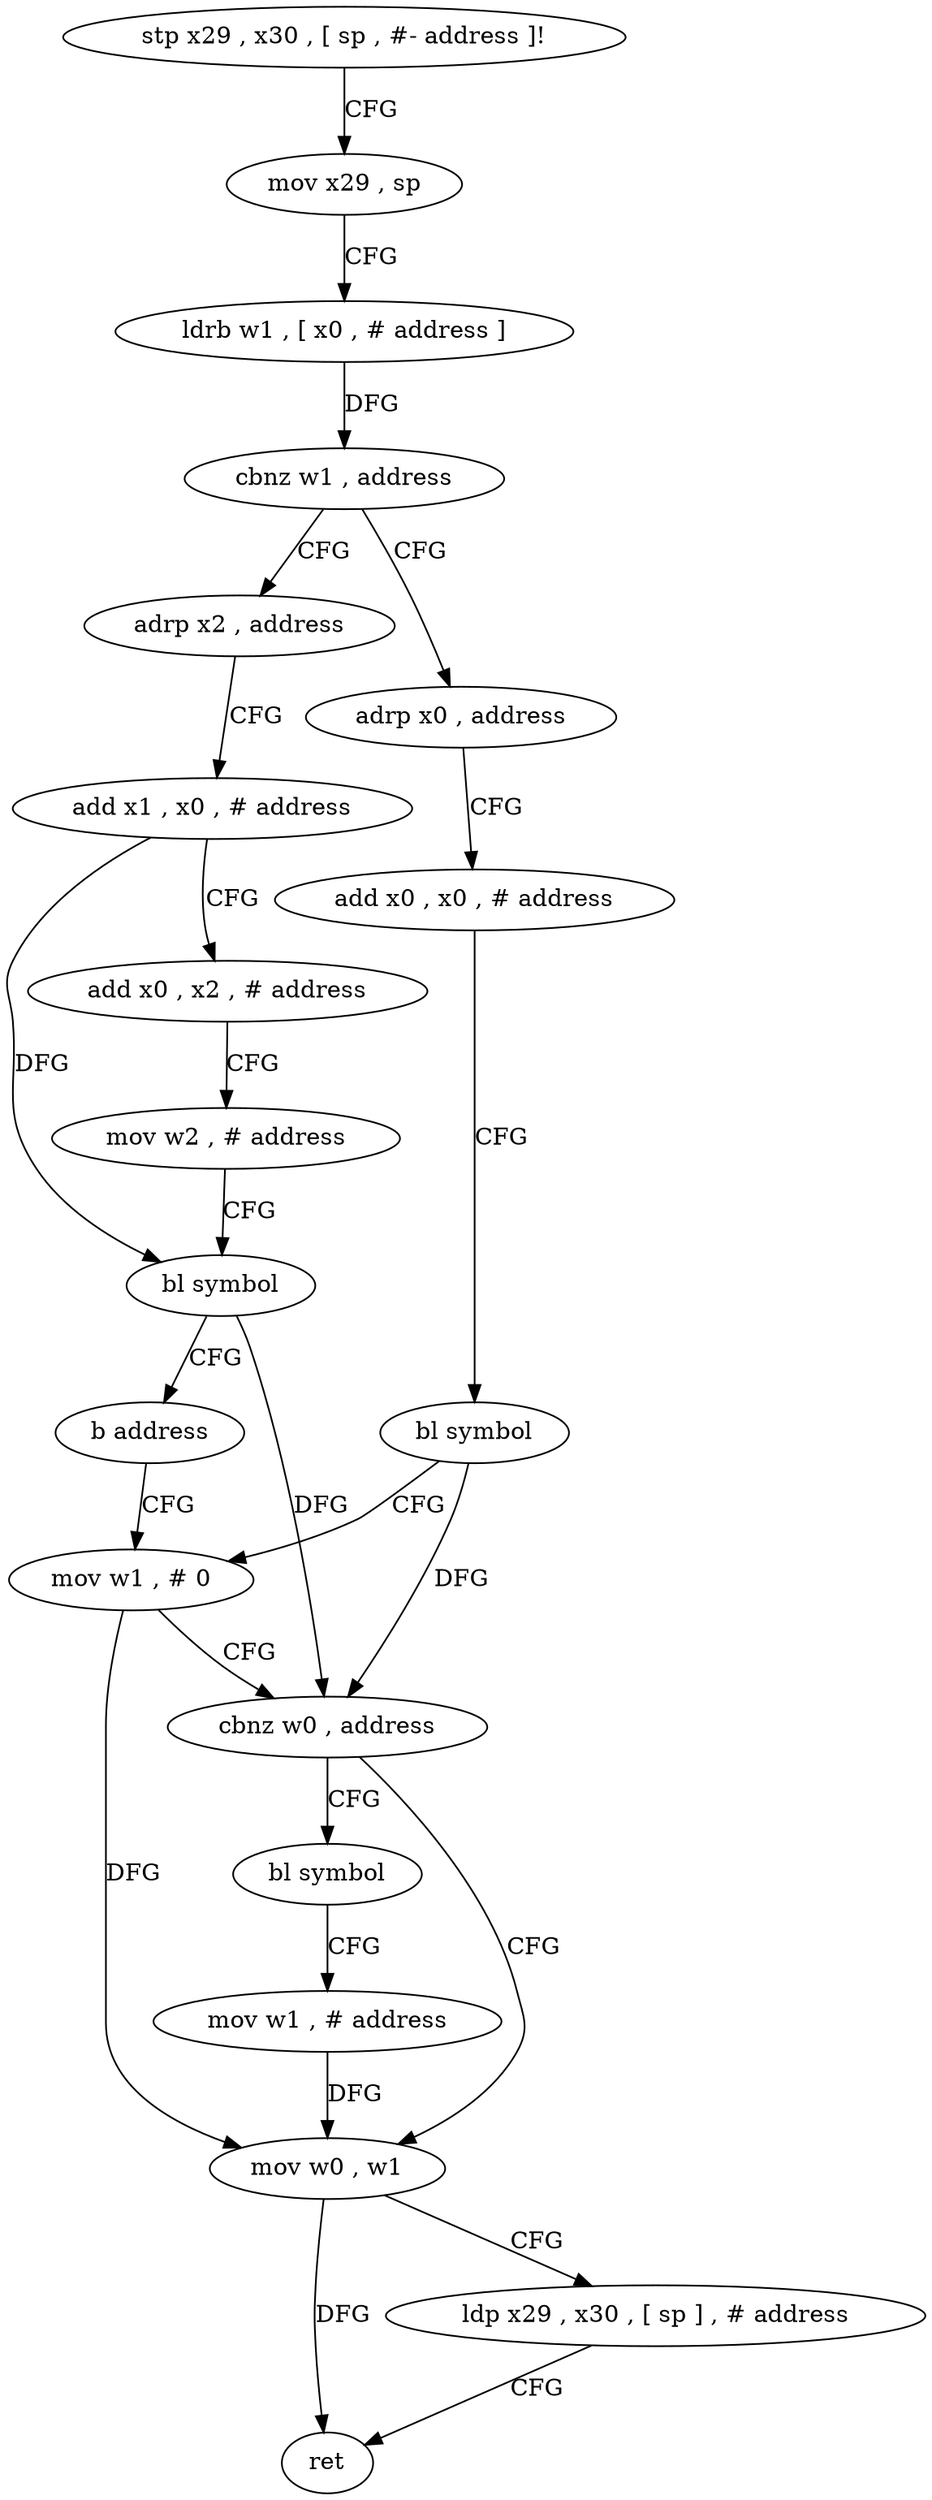 digraph "func" {
"4370856" [label = "stp x29 , x30 , [ sp , #- address ]!" ]
"4370860" [label = "mov x29 , sp" ]
"4370864" [label = "ldrb w1 , [ x0 , # address ]" ]
"4370868" [label = "cbnz w1 , address" ]
"4370912" [label = "adrp x2 , address" ]
"4370872" [label = "adrp x0 , address" ]
"4370916" [label = "add x1 , x0 , # address" ]
"4370920" [label = "add x0 , x2 , # address" ]
"4370924" [label = "mov w2 , # address" ]
"4370928" [label = "bl symbol" ]
"4370932" [label = "b address" ]
"4370884" [label = "mov w1 , # 0" ]
"4370876" [label = "add x0 , x0 , # address" ]
"4370880" [label = "bl symbol" ]
"4370888" [label = "cbnz w0 , address" ]
"4370900" [label = "mov w0 , w1" ]
"4370892" [label = "bl symbol" ]
"4370904" [label = "ldp x29 , x30 , [ sp ] , # address" ]
"4370908" [label = "ret" ]
"4370896" [label = "mov w1 , # address" ]
"4370856" -> "4370860" [ label = "CFG" ]
"4370860" -> "4370864" [ label = "CFG" ]
"4370864" -> "4370868" [ label = "DFG" ]
"4370868" -> "4370912" [ label = "CFG" ]
"4370868" -> "4370872" [ label = "CFG" ]
"4370912" -> "4370916" [ label = "CFG" ]
"4370872" -> "4370876" [ label = "CFG" ]
"4370916" -> "4370920" [ label = "CFG" ]
"4370916" -> "4370928" [ label = "DFG" ]
"4370920" -> "4370924" [ label = "CFG" ]
"4370924" -> "4370928" [ label = "CFG" ]
"4370928" -> "4370932" [ label = "CFG" ]
"4370928" -> "4370888" [ label = "DFG" ]
"4370932" -> "4370884" [ label = "CFG" ]
"4370884" -> "4370888" [ label = "CFG" ]
"4370884" -> "4370900" [ label = "DFG" ]
"4370876" -> "4370880" [ label = "CFG" ]
"4370880" -> "4370884" [ label = "CFG" ]
"4370880" -> "4370888" [ label = "DFG" ]
"4370888" -> "4370900" [ label = "CFG" ]
"4370888" -> "4370892" [ label = "CFG" ]
"4370900" -> "4370904" [ label = "CFG" ]
"4370900" -> "4370908" [ label = "DFG" ]
"4370892" -> "4370896" [ label = "CFG" ]
"4370904" -> "4370908" [ label = "CFG" ]
"4370896" -> "4370900" [ label = "DFG" ]
}
